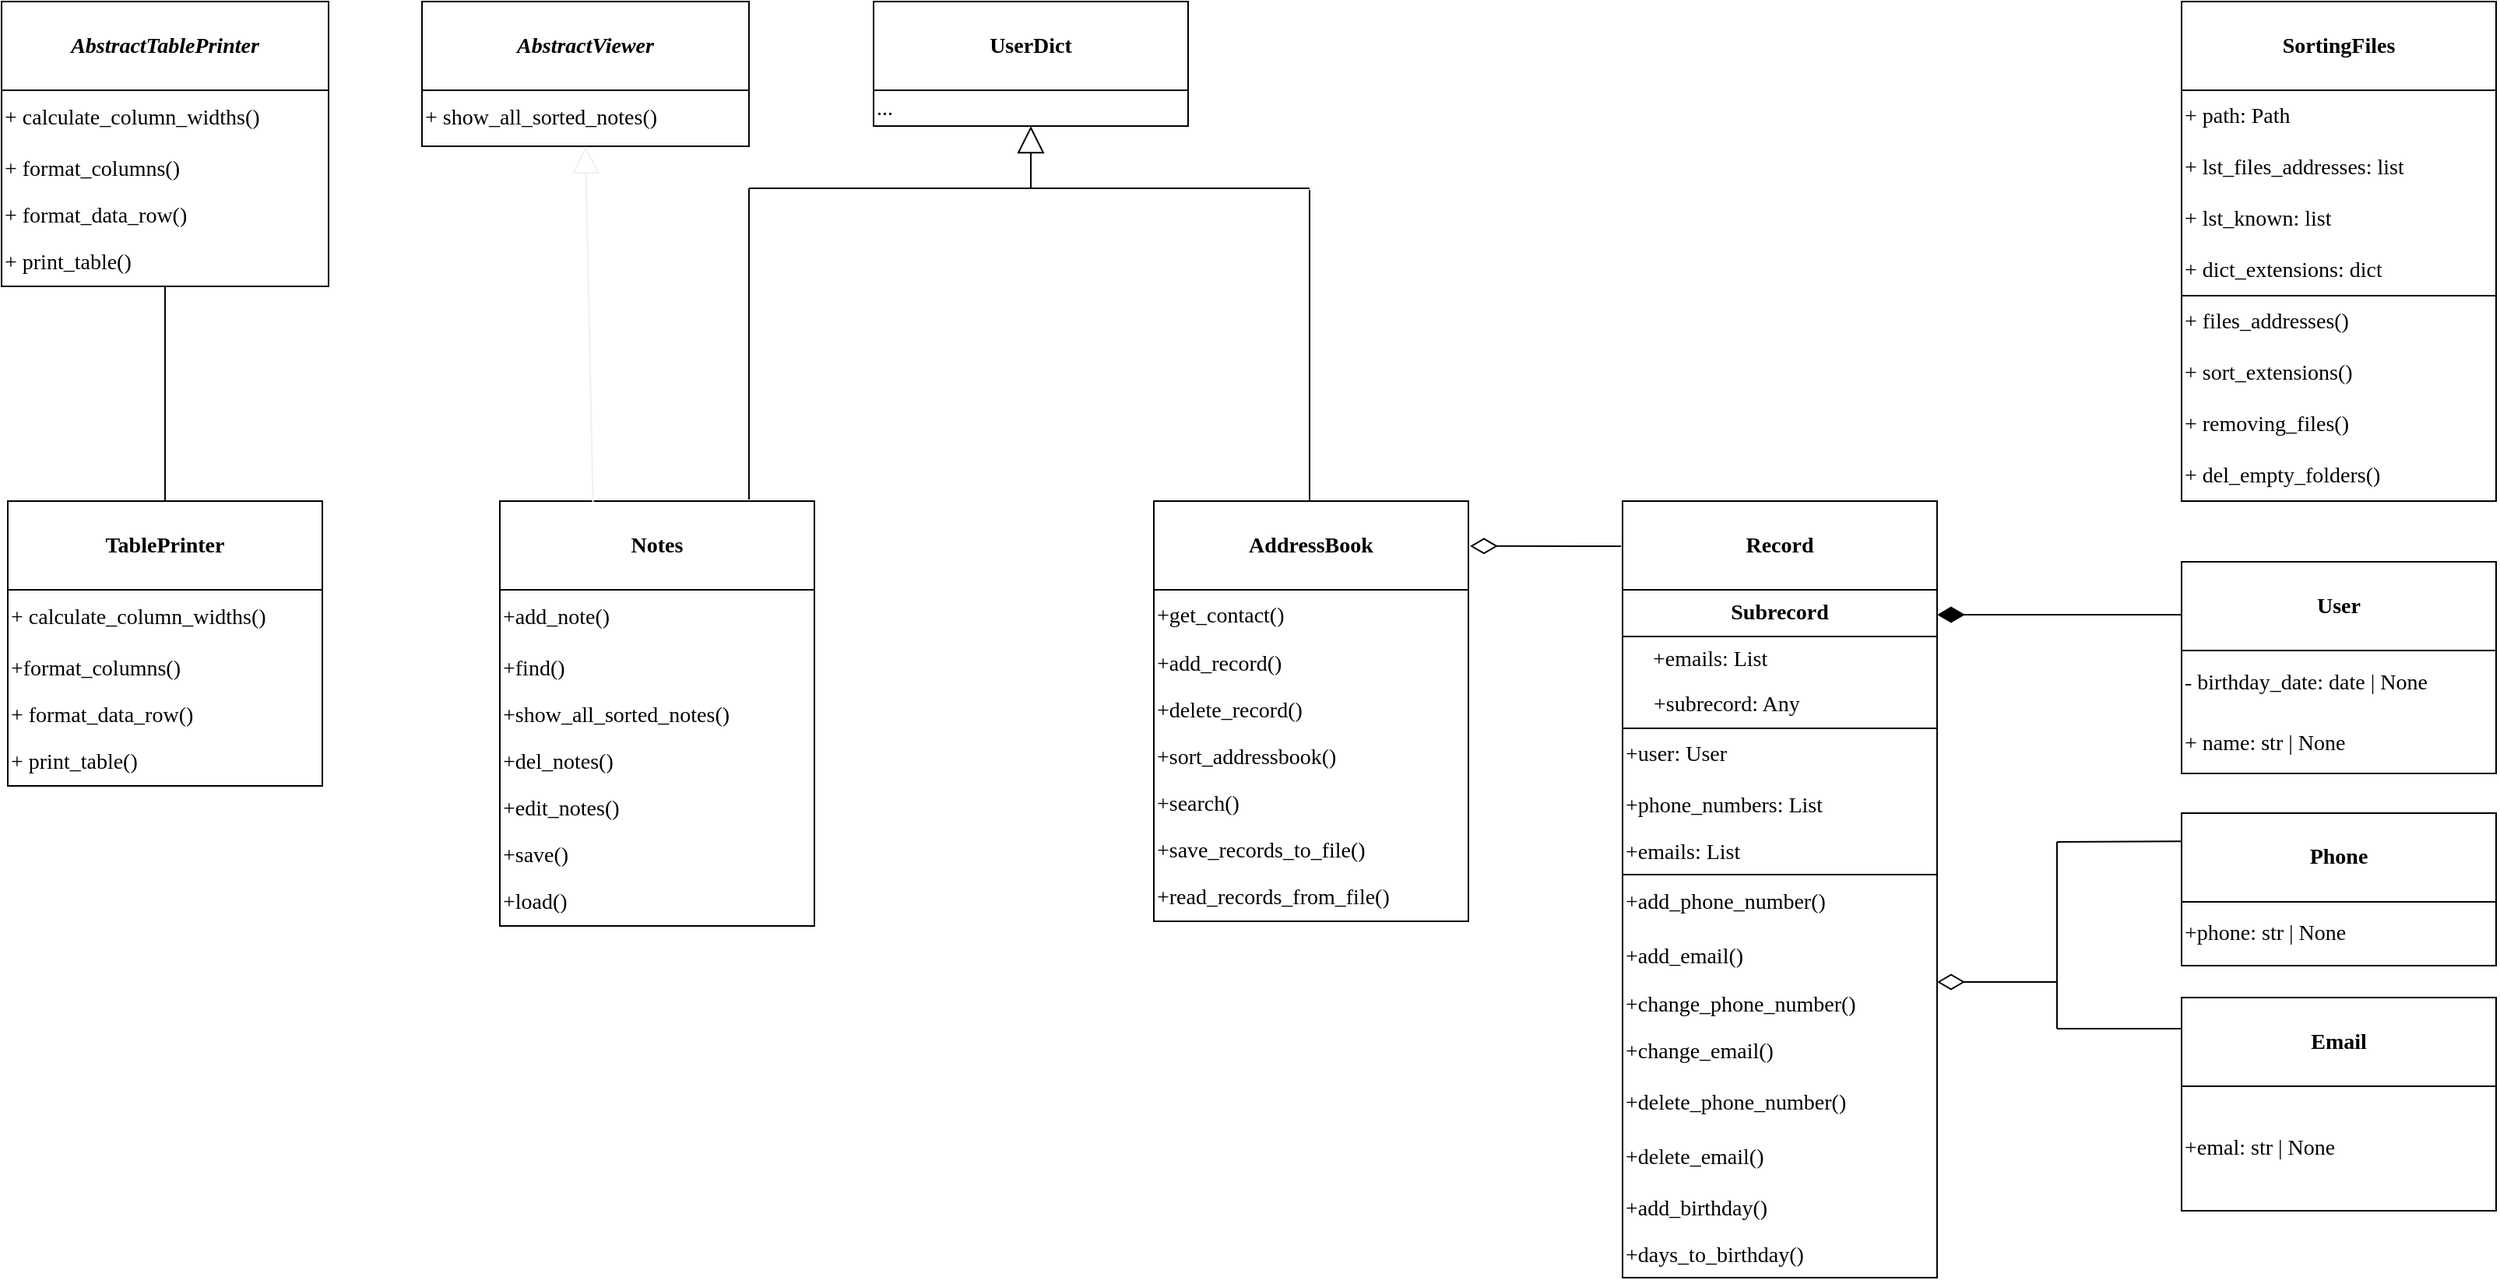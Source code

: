 <mxfile version="21.5.0" type="device">
  <diagram name="Page-1" id="c4acf3e9-155e-7222-9cf6-157b1a14988f">
    <mxGraphModel dx="4249" dy="3427" grid="1" gridSize="10" guides="1" tooltips="1" connect="1" arrows="1" fold="1" page="1" pageScale="1" pageWidth="850" pageHeight="1100" background="none" math="0" shadow="0">
      <root>
        <mxCell id="0" />
        <mxCell id="1" parent="0" />
        <mxCell id="E7lHUV5NCX718kUmk5iU-2" value="Record" style="swimlane;childLayout=stackLayout;horizontal=1;startSize=57;horizontalStack=0;resizeParent=1;resizeParentMax=0;resizeLast=0;collapsible=1;marginBottom=0;whiteSpace=wrap;html=1;fontFamily=Times New Roman;fontSize=14;" parent="1" vertex="1">
          <mxGeometry x="-79" y="-1839" width="202" height="499" as="geometry">
            <mxRectangle x="-295" y="-533" width="87" height="57" as="alternateBounds" />
          </mxGeometry>
        </mxCell>
        <mxCell id="E7lHUV5NCX718kUmk5iU-3" value="Subrecord" style="swimlane;childLayout=stackLayout;horizontal=1;startSize=30;horizontalStack=0;resizeParent=1;resizeParentMax=0;resizeLast=0;collapsible=1;marginBottom=0;whiteSpace=wrap;html=1;fontFamily=Times New Roman;fontSize=14;" parent="E7lHUV5NCX718kUmk5iU-2" vertex="1">
          <mxGeometry y="57" width="202" height="89" as="geometry" />
        </mxCell>
        <mxCell id="E7lHUV5NCX718kUmk5iU-4" value="&amp;nbsp; &amp;nbsp; &amp;nbsp;+emails: List" style="text;strokeColor=none;fillColor=none;html=1;whiteSpace=wrap;verticalAlign=middle;overflow=hidden;fontFamily=Times New Roman;fontSize=14;" parent="E7lHUV5NCX718kUmk5iU-3" vertex="1">
          <mxGeometry y="30" width="202" height="29" as="geometry" />
        </mxCell>
        <mxCell id="E7lHUV5NCX718kUmk5iU-5" value="&amp;nbsp; &amp;nbsp; +subrecord: Any" style="text;strokeColor=none;fillColor=none;align=left;verticalAlign=middle;spacingLeft=4;spacingRight=4;overflow=hidden;points=[[0,0.5],[1,0.5]];portConstraint=eastwest;rotatable=0;whiteSpace=wrap;html=1;fontFamily=Times New Roman;fontSize=14;" parent="E7lHUV5NCX718kUmk5iU-3" vertex="1">
          <mxGeometry y="59" width="202" height="30" as="geometry" />
        </mxCell>
        <mxCell id="E7lHUV5NCX718kUmk5iU-6" value="+user: User" style="text;strokeColor=none;fillColor=none;html=1;whiteSpace=wrap;verticalAlign=middle;overflow=hidden;fontFamily=Times New Roman;fontSize=14;" parent="E7lHUV5NCX718kUmk5iU-2" vertex="1">
          <mxGeometry y="146" width="202" height="34" as="geometry" />
        </mxCell>
        <mxCell id="E7lHUV5NCX718kUmk5iU-7" value="+phone_numbers: List" style="text;strokeColor=none;fillColor=none;html=1;whiteSpace=wrap;verticalAlign=middle;overflow=hidden;fontFamily=Times New Roman;fontSize=14;" parent="E7lHUV5NCX718kUmk5iU-2" vertex="1">
          <mxGeometry y="180" width="202" height="31" as="geometry" />
        </mxCell>
        <mxCell id="E7lHUV5NCX718kUmk5iU-8" value="+emails: List" style="text;strokeColor=none;fillColor=none;html=1;whiteSpace=wrap;verticalAlign=middle;overflow=hidden;fontFamily=Times New Roman;fontSize=14;" parent="E7lHUV5NCX718kUmk5iU-2" vertex="1">
          <mxGeometry y="211" width="202" height="29" as="geometry" />
        </mxCell>
        <mxCell id="E7lHUV5NCX718kUmk5iU-10" value="+add_phone_number()" style="text;strokeColor=none;fillColor=none;html=1;whiteSpace=wrap;verticalAlign=middle;overflow=hidden;fontFamily=Times New Roman;fontSize=14;" parent="E7lHUV5NCX718kUmk5iU-2" vertex="1">
          <mxGeometry y="240" width="202" height="36" as="geometry" />
        </mxCell>
        <mxCell id="E7lHUV5NCX718kUmk5iU-11" value="+add_email()" style="text;strokeColor=none;fillColor=none;html=1;whiteSpace=wrap;verticalAlign=middle;overflow=hidden;fontFamily=Times New Roman;fontSize=14;" parent="E7lHUV5NCX718kUmk5iU-2" vertex="1">
          <mxGeometry y="276" width="202" height="33" as="geometry" />
        </mxCell>
        <mxCell id="E7lHUV5NCX718kUmk5iU-12" value="+change_phone_number()" style="text;strokeColor=none;fillColor=none;html=1;whiteSpace=wrap;verticalAlign=middle;overflow=hidden;fontFamily=Times New Roman;fontSize=14;" parent="E7lHUV5NCX718kUmk5iU-2" vertex="1">
          <mxGeometry y="309" width="202" height="29" as="geometry" />
        </mxCell>
        <mxCell id="E7lHUV5NCX718kUmk5iU-13" value="+change_email()" style="text;strokeColor=none;fillColor=none;html=1;whiteSpace=wrap;verticalAlign=middle;overflow=hidden;fontFamily=Times New Roman;fontSize=14;" parent="E7lHUV5NCX718kUmk5iU-2" vertex="1">
          <mxGeometry y="338" width="202" height="31" as="geometry" />
        </mxCell>
        <mxCell id="E7lHUV5NCX718kUmk5iU-14" value="+delete_phone_number()" style="text;strokeColor=none;fillColor=none;html=1;whiteSpace=wrap;verticalAlign=middle;overflow=hidden;fontFamily=Times New Roman;fontSize=14;" parent="E7lHUV5NCX718kUmk5iU-2" vertex="1">
          <mxGeometry y="369" width="202" height="35" as="geometry" />
        </mxCell>
        <mxCell id="E7lHUV5NCX718kUmk5iU-15" value="+delete_email()" style="text;strokeColor=none;fillColor=none;html=1;whiteSpace=wrap;verticalAlign=middle;overflow=hidden;fontFamily=Times New Roman;fontSize=14;" parent="E7lHUV5NCX718kUmk5iU-2" vertex="1">
          <mxGeometry y="404" width="202" height="36" as="geometry" />
        </mxCell>
        <mxCell id="E7lHUV5NCX718kUmk5iU-16" value="+add_birthday()" style="text;strokeColor=none;fillColor=none;html=1;whiteSpace=wrap;verticalAlign=middle;overflow=hidden;fontFamily=Times New Roman;fontSize=14;" parent="E7lHUV5NCX718kUmk5iU-2" vertex="1">
          <mxGeometry y="440" width="202" height="30" as="geometry" />
        </mxCell>
        <mxCell id="E7lHUV5NCX718kUmk5iU-17" value="+days_to_birthday()" style="text;strokeColor=none;fillColor=none;html=1;whiteSpace=wrap;verticalAlign=middle;overflow=hidden;fontFamily=Times New Roman;fontSize=14;" parent="E7lHUV5NCX718kUmk5iU-2" vertex="1">
          <mxGeometry y="470" width="202" height="29" as="geometry" />
        </mxCell>
        <mxCell id="E7lHUV5NCX718kUmk5iU-86" value="" style="endArrow=none;html=1;rounded=0;exitX=0;exitY=0;exitDx=0;exitDy=0;entryX=1;entryY=0;entryDx=0;entryDy=0;fontFamily=Times New Roman;fontSize=14;" parent="E7lHUV5NCX718kUmk5iU-2" source="E7lHUV5NCX718kUmk5iU-10" target="E7lHUV5NCX718kUmk5iU-10" edge="1">
          <mxGeometry width="50" height="50" relative="1" as="geometry">
            <mxPoint x="209" y="69" as="sourcePoint" />
            <mxPoint x="259" y="19" as="targetPoint" />
          </mxGeometry>
        </mxCell>
        <mxCell id="E7lHUV5NCX718kUmk5iU-18" value="AddressBook" style="swimlane;childLayout=stackLayout;horizontal=1;startSize=57;horizontalStack=0;resizeParent=1;resizeParentMax=0;resizeLast=0;collapsible=1;marginBottom=0;whiteSpace=wrap;html=1;fontFamily=Times New Roman;fontSize=14;" parent="1" vertex="1">
          <mxGeometry x="-380" y="-1839" width="202" height="270" as="geometry">
            <mxRectangle x="-295" y="-533" width="87" height="57" as="alternateBounds" />
          </mxGeometry>
        </mxCell>
        <mxCell id="E7lHUV5NCX718kUmk5iU-19" value="+get_contact()" style="text;strokeColor=none;fillColor=none;html=1;whiteSpace=wrap;verticalAlign=middle;overflow=hidden;fontFamily=Times New Roman;fontSize=14;" parent="E7lHUV5NCX718kUmk5iU-18" vertex="1">
          <mxGeometry y="57" width="202" height="33" as="geometry" />
        </mxCell>
        <mxCell id="E7lHUV5NCX718kUmk5iU-20" value="+add_record()" style="text;strokeColor=none;fillColor=none;html=1;whiteSpace=wrap;verticalAlign=middle;overflow=hidden;fontFamily=Times New Roman;fontSize=14;" parent="E7lHUV5NCX718kUmk5iU-18" vertex="1">
          <mxGeometry y="90" width="202" height="30" as="geometry" />
        </mxCell>
        <mxCell id="E7lHUV5NCX718kUmk5iU-21" value="+delete_record()" style="text;strokeColor=none;fillColor=none;html=1;whiteSpace=wrap;verticalAlign=middle;overflow=hidden;fontFamily=Times New Roman;fontSize=14;" parent="E7lHUV5NCX718kUmk5iU-18" vertex="1">
          <mxGeometry y="120" width="202" height="30" as="geometry" />
        </mxCell>
        <mxCell id="E7lHUV5NCX718kUmk5iU-22" value="+sort_addressbook()" style="text;strokeColor=none;fillColor=none;html=1;whiteSpace=wrap;verticalAlign=middle;overflow=hidden;fontFamily=Times New Roman;fontSize=14;" parent="E7lHUV5NCX718kUmk5iU-18" vertex="1">
          <mxGeometry y="150" width="202" height="30" as="geometry" />
        </mxCell>
        <mxCell id="E7lHUV5NCX718kUmk5iU-23" value="+search()" style="text;strokeColor=none;fillColor=none;html=1;whiteSpace=wrap;verticalAlign=middle;overflow=hidden;fontFamily=Times New Roman;fontSize=14;" parent="E7lHUV5NCX718kUmk5iU-18" vertex="1">
          <mxGeometry y="180" width="202" height="30" as="geometry" />
        </mxCell>
        <mxCell id="E7lHUV5NCX718kUmk5iU-24" value="+save_records_to_file()" style="text;strokeColor=none;fillColor=none;html=1;whiteSpace=wrap;verticalAlign=middle;overflow=hidden;fontFamily=Times New Roman;fontSize=14;" parent="E7lHUV5NCX718kUmk5iU-18" vertex="1">
          <mxGeometry y="210" width="202" height="30" as="geometry" />
        </mxCell>
        <mxCell id="E7lHUV5NCX718kUmk5iU-25" value="+read_records_from_file()" style="text;strokeColor=none;fillColor=none;html=1;whiteSpace=wrap;verticalAlign=middle;overflow=hidden;fontFamily=Times New Roman;fontSize=14;" parent="E7lHUV5NCX718kUmk5iU-18" vertex="1">
          <mxGeometry y="240" width="202" height="30" as="geometry" />
        </mxCell>
        <mxCell id="E7lHUV5NCX718kUmk5iU-26" value="Email" style="swimlane;childLayout=stackLayout;horizontal=1;startSize=57;horizontalStack=0;resizeParent=1;resizeParentMax=0;resizeLast=0;collapsible=1;marginBottom=0;whiteSpace=wrap;html=1;fontFamily=Times New Roman;fontSize=14;" parent="1" vertex="1">
          <mxGeometry x="280" y="-1520" width="202" height="137" as="geometry">
            <mxRectangle x="-295" y="-533" width="87" height="57" as="alternateBounds" />
          </mxGeometry>
        </mxCell>
        <mxCell id="E7lHUV5NCX718kUmk5iU-27" value="+emal: str | None" style="text;strokeColor=none;fillColor=none;html=1;whiteSpace=wrap;verticalAlign=middle;overflow=hidden;fontFamily=Times New Roman;fontSize=14;" parent="E7lHUV5NCX718kUmk5iU-26" vertex="1">
          <mxGeometry y="57" width="202" height="80" as="geometry" />
        </mxCell>
        <mxCell id="E7lHUV5NCX718kUmk5iU-28" value="User" style="swimlane;childLayout=stackLayout;horizontal=1;startSize=57;horizontalStack=0;resizeParent=1;resizeParentMax=0;resizeLast=0;collapsible=1;marginBottom=0;whiteSpace=wrap;html=1;fontFamily=Times New Roman;fontSize=14;" parent="1" vertex="1">
          <mxGeometry x="280" y="-1800" width="202" height="136" as="geometry">
            <mxRectangle x="-295" y="-533" width="87" height="57" as="alternateBounds" />
          </mxGeometry>
        </mxCell>
        <mxCell id="E7lHUV5NCX718kUmk5iU-29" value="- birthday_date: date | None" style="text;strokeColor=none;fillColor=none;html=1;whiteSpace=wrap;verticalAlign=middle;overflow=hidden;fontFamily=Times New Roman;fontSize=14;" parent="E7lHUV5NCX718kUmk5iU-28" vertex="1">
          <mxGeometry y="57" width="202" height="41" as="geometry" />
        </mxCell>
        <mxCell id="E7lHUV5NCX718kUmk5iU-30" value="+ name: str | None" style="text;strokeColor=none;fillColor=none;html=1;whiteSpace=wrap;verticalAlign=middle;overflow=hidden;fontFamily=Times New Roman;fontSize=14;" parent="E7lHUV5NCX718kUmk5iU-28" vertex="1">
          <mxGeometry y="98" width="202" height="38" as="geometry" />
        </mxCell>
        <mxCell id="E7lHUV5NCX718kUmk5iU-31" value="Phone" style="swimlane;childLayout=stackLayout;horizontal=1;startSize=57;horizontalStack=0;resizeParent=1;resizeParentMax=0;resizeLast=0;collapsible=1;marginBottom=0;whiteSpace=wrap;html=1;fontFamily=Times New Roman;fontSize=14;" parent="1" vertex="1">
          <mxGeometry x="280" y="-1638.5" width="202" height="98" as="geometry">
            <mxRectangle x="-295" y="-533" width="87" height="57" as="alternateBounds" />
          </mxGeometry>
        </mxCell>
        <mxCell id="E7lHUV5NCX718kUmk5iU-32" value="+phone: str | None" style="text;strokeColor=none;fillColor=none;html=1;whiteSpace=wrap;verticalAlign=middle;overflow=hidden;fontFamily=Times New Roman;fontSize=14;" parent="E7lHUV5NCX718kUmk5iU-31" vertex="1">
          <mxGeometry y="57" width="202" height="41" as="geometry" />
        </mxCell>
        <mxCell id="E7lHUV5NCX718kUmk5iU-42" value="Notes" style="swimlane;childLayout=stackLayout;horizontal=1;startSize=57;horizontalStack=0;resizeParent=1;resizeParentMax=0;resizeLast=0;collapsible=1;marginBottom=0;whiteSpace=wrap;html=1;fontFamily=Times New Roman;fontSize=14;" parent="1" vertex="1">
          <mxGeometry x="-800" y="-1839" width="202" height="273" as="geometry">
            <mxRectangle x="-295" y="-533" width="87" height="57" as="alternateBounds" />
          </mxGeometry>
        </mxCell>
        <mxCell id="E7lHUV5NCX718kUmk5iU-43" value="+add_note()" style="text;strokeColor=none;fillColor=none;html=1;whiteSpace=wrap;verticalAlign=middle;overflow=hidden;fontFamily=Times New Roman;fontSize=14;" parent="E7lHUV5NCX718kUmk5iU-42" vertex="1">
          <mxGeometry y="57" width="202" height="36" as="geometry" />
        </mxCell>
        <mxCell id="E7lHUV5NCX718kUmk5iU-44" value="+find()" style="text;strokeColor=none;fillColor=none;html=1;whiteSpace=wrap;verticalAlign=middle;overflow=hidden;fontFamily=Times New Roman;fontSize=14;" parent="E7lHUV5NCX718kUmk5iU-42" vertex="1">
          <mxGeometry y="93" width="202" height="30" as="geometry" />
        </mxCell>
        <mxCell id="E7lHUV5NCX718kUmk5iU-45" value="+show_all_sorted_notes()" style="text;strokeColor=none;fillColor=none;html=1;whiteSpace=wrap;verticalAlign=middle;overflow=hidden;fontFamily=Times New Roman;fontSize=14;" parent="E7lHUV5NCX718kUmk5iU-42" vertex="1">
          <mxGeometry y="123" width="202" height="30" as="geometry" />
        </mxCell>
        <mxCell id="E7lHUV5NCX718kUmk5iU-46" value="+del_notes()" style="text;strokeColor=none;fillColor=none;html=1;whiteSpace=wrap;verticalAlign=middle;overflow=hidden;fontFamily=Times New Roman;fontSize=14;" parent="E7lHUV5NCX718kUmk5iU-42" vertex="1">
          <mxGeometry y="153" width="202" height="30" as="geometry" />
        </mxCell>
        <mxCell id="E7lHUV5NCX718kUmk5iU-47" value="+edit_notes()" style="text;strokeColor=none;fillColor=none;html=1;whiteSpace=wrap;verticalAlign=middle;overflow=hidden;fontFamily=Times New Roman;fontSize=14;" parent="E7lHUV5NCX718kUmk5iU-42" vertex="1">
          <mxGeometry y="183" width="202" height="30" as="geometry" />
        </mxCell>
        <mxCell id="E7lHUV5NCX718kUmk5iU-48" value="+save()" style="text;strokeColor=none;fillColor=none;html=1;whiteSpace=wrap;verticalAlign=middle;overflow=hidden;fontFamily=Times New Roman;fontSize=14;" parent="E7lHUV5NCX718kUmk5iU-42" vertex="1">
          <mxGeometry y="213" width="202" height="30" as="geometry" />
        </mxCell>
        <mxCell id="E7lHUV5NCX718kUmk5iU-49" value="+load()" style="text;strokeColor=none;fillColor=none;html=1;whiteSpace=wrap;verticalAlign=middle;overflow=hidden;fontFamily=Times New Roman;fontSize=14;" parent="E7lHUV5NCX718kUmk5iU-42" vertex="1">
          <mxGeometry y="243" width="202" height="30" as="geometry" />
        </mxCell>
        <mxCell id="E7lHUV5NCX718kUmk5iU-51" value="SortingFiles" style="swimlane;childLayout=stackLayout;horizontal=1;startSize=57;horizontalStack=0;resizeParent=1;resizeParentMax=0;resizeLast=0;collapsible=1;marginBottom=0;whiteSpace=wrap;html=1;fontFamily=Times New Roman;fontSize=14;" parent="1" vertex="1">
          <mxGeometry x="280" y="-2160" width="202" height="321" as="geometry">
            <mxRectangle x="-295" y="-533" width="87" height="57" as="alternateBounds" />
          </mxGeometry>
        </mxCell>
        <mxCell id="E7lHUV5NCX718kUmk5iU-52" value="+ path: Path" style="text;strokeColor=none;fillColor=none;html=1;whiteSpace=wrap;verticalAlign=middle;overflow=hidden;fontFamily=Times New Roman;fontSize=14;" parent="E7lHUV5NCX718kUmk5iU-51" vertex="1">
          <mxGeometry y="57" width="202" height="33" as="geometry" />
        </mxCell>
        <mxCell id="E7lHUV5NCX718kUmk5iU-53" value="+ lst_files_addresses: list" style="text;strokeColor=none;fillColor=none;html=1;whiteSpace=wrap;verticalAlign=middle;overflow=hidden;fontFamily=Times New Roman;fontSize=14;" parent="E7lHUV5NCX718kUmk5iU-51" vertex="1">
          <mxGeometry y="90" width="202" height="33" as="geometry" />
        </mxCell>
        <mxCell id="E7lHUV5NCX718kUmk5iU-54" value="+ lst_known: list" style="text;strokeColor=none;fillColor=none;html=1;whiteSpace=wrap;verticalAlign=middle;overflow=hidden;fontFamily=Times New Roman;fontSize=14;" parent="E7lHUV5NCX718kUmk5iU-51" vertex="1">
          <mxGeometry y="123" width="202" height="33" as="geometry" />
        </mxCell>
        <mxCell id="E7lHUV5NCX718kUmk5iU-55" value="+ dict_extensions: dict" style="text;strokeColor=none;fillColor=none;html=1;whiteSpace=wrap;verticalAlign=middle;overflow=hidden;fontFamily=Times New Roman;fontSize=14;" parent="E7lHUV5NCX718kUmk5iU-51" vertex="1">
          <mxGeometry y="156" width="202" height="33" as="geometry" />
        </mxCell>
        <mxCell id="E7lHUV5NCX718kUmk5iU-56" value="+ files_addresses()" style="text;strokeColor=none;fillColor=none;html=1;whiteSpace=wrap;verticalAlign=middle;overflow=hidden;fontFamily=Times New Roman;fontSize=14;" parent="E7lHUV5NCX718kUmk5iU-51" vertex="1">
          <mxGeometry y="189" width="202" height="33" as="geometry" />
        </mxCell>
        <mxCell id="E7lHUV5NCX718kUmk5iU-57" value="+ sort_extensions()" style="text;strokeColor=none;fillColor=none;html=1;whiteSpace=wrap;verticalAlign=middle;overflow=hidden;fontFamily=Times New Roman;fontSize=14;" parent="E7lHUV5NCX718kUmk5iU-51" vertex="1">
          <mxGeometry y="222" width="202" height="33" as="geometry" />
        </mxCell>
        <mxCell id="E7lHUV5NCX718kUmk5iU-58" value="+ removing_files()" style="text;strokeColor=none;fillColor=none;html=1;whiteSpace=wrap;verticalAlign=middle;overflow=hidden;fontFamily=Times New Roman;fontSize=14;" parent="E7lHUV5NCX718kUmk5iU-51" vertex="1">
          <mxGeometry y="255" width="202" height="33" as="geometry" />
        </mxCell>
        <mxCell id="E7lHUV5NCX718kUmk5iU-59" value="+ del_empty_folders()" style="text;strokeColor=none;fillColor=none;html=1;whiteSpace=wrap;verticalAlign=middle;overflow=hidden;fontFamily=Times New Roman;fontSize=14;" parent="E7lHUV5NCX718kUmk5iU-51" vertex="1">
          <mxGeometry y="288" width="202" height="33" as="geometry" />
        </mxCell>
        <mxCell id="E7lHUV5NCX718kUmk5iU-85" value="" style="endArrow=none;html=1;rounded=0;entryX=1;entryY=0;entryDx=0;entryDy=0;exitX=0;exitY=0;exitDx=0;exitDy=0;fontFamily=Times New Roman;fontSize=14;" parent="E7lHUV5NCX718kUmk5iU-51" source="E7lHUV5NCX718kUmk5iU-56" target="E7lHUV5NCX718kUmk5iU-56" edge="1">
          <mxGeometry width="50" height="50" relative="1" as="geometry">
            <mxPoint x="-510" y="380" as="sourcePoint" />
            <mxPoint x="-460" y="330" as="targetPoint" />
          </mxGeometry>
        </mxCell>
        <mxCell id="E7lHUV5NCX718kUmk5iU-63" value="UserDict" style="swimlane;childLayout=stackLayout;horizontal=1;startSize=57;horizontalStack=0;resizeParent=1;resizeParentMax=0;resizeLast=0;collapsible=1;marginBottom=0;whiteSpace=wrap;html=1;fontFamily=Times New Roman;fontSize=14;" parent="1" vertex="1">
          <mxGeometry x="-560" y="-2160" width="202" height="80" as="geometry">
            <mxRectangle x="-295" y="-533" width="87" height="57" as="alternateBounds" />
          </mxGeometry>
        </mxCell>
        <mxCell id="E7lHUV5NCX718kUmk5iU-64" value="..." style="text;strokeColor=none;fillColor=none;html=1;whiteSpace=wrap;verticalAlign=middle;overflow=hidden;fontFamily=Times New Roman;fontSize=14;" parent="E7lHUV5NCX718kUmk5iU-63" vertex="1">
          <mxGeometry y="57" width="202" height="23" as="geometry" />
        </mxCell>
        <mxCell id="E7lHUV5NCX718kUmk5iU-73" value="" style="endArrow=block;html=1;rounded=0;entryX=0.5;entryY=1;entryDx=0;entryDy=0;endFill=0;fontFamily=Times New Roman;fontSize=14;endSize=15;" parent="1" edge="1">
          <mxGeometry width="50" height="50" relative="1" as="geometry">
            <mxPoint x="-459" y="-2040" as="sourcePoint" />
            <mxPoint x="-459" y="-2080" as="targetPoint" />
          </mxGeometry>
        </mxCell>
        <mxCell id="E7lHUV5NCX718kUmk5iU-74" value="" style="endArrow=none;html=1;rounded=0;fontFamily=Times New Roman;fontSize=14;" parent="1" edge="1">
          <mxGeometry width="50" height="50" relative="1" as="geometry">
            <mxPoint x="-640" y="-2040" as="sourcePoint" />
            <mxPoint x="-280" y="-2040" as="targetPoint" />
          </mxGeometry>
        </mxCell>
        <mxCell id="E7lHUV5NCX718kUmk5iU-75" value="" style="endArrow=none;html=1;rounded=0;endFill=0;fontFamily=Times New Roman;fontSize=14;" parent="1" edge="1">
          <mxGeometry width="50" height="50" relative="1" as="geometry">
            <mxPoint x="-640" y="-2040" as="sourcePoint" />
            <mxPoint x="-640" y="-1840" as="targetPoint" />
          </mxGeometry>
        </mxCell>
        <mxCell id="E7lHUV5NCX718kUmk5iU-76" value="" style="endArrow=none;html=1;rounded=0;endFill=0;fontFamily=Times New Roman;fontSize=14;" parent="1" edge="1">
          <mxGeometry width="50" height="50" relative="1" as="geometry">
            <mxPoint x="-280" y="-2039" as="sourcePoint" />
            <mxPoint x="-280" y="-1839" as="targetPoint" />
          </mxGeometry>
        </mxCell>
        <mxCell id="E7lHUV5NCX718kUmk5iU-78" value="" style="endArrow=none;html=1;rounded=0;entryX=0;entryY=0.25;entryDx=0;entryDy=0;exitX=1;exitY=0.18;exitDx=0;exitDy=0;exitPerimeter=0;startArrow=diamondThin;startFill=1;endSize=6;strokeWidth=1;sourcePerimeterSpacing=0;targetPerimeterSpacing=0;startSize=15;fontFamily=Times New Roman;fontSize=14;" parent="1" source="E7lHUV5NCX718kUmk5iU-3" target="E7lHUV5NCX718kUmk5iU-28" edge="1">
          <mxGeometry width="50" height="50" relative="1" as="geometry">
            <mxPoint x="130" y="-1766" as="sourcePoint" />
            <mxPoint x="-160" y="-1650" as="targetPoint" />
          </mxGeometry>
        </mxCell>
        <mxCell id="E7lHUV5NCX718kUmk5iU-79" value="" style="endArrow=diamondThin;html=1;rounded=0;entryX=1;entryY=0;entryDx=0;entryDy=0;startArrow=none;startFill=0;endFill=0;endSize=15;fontFamily=Times New Roman;fontSize=14;" parent="1" target="E7lHUV5NCX718kUmk5iU-12" edge="1">
          <mxGeometry width="50" height="50" relative="1" as="geometry">
            <mxPoint x="200" y="-1530" as="sourcePoint" />
            <mxPoint x="-160" y="-1650" as="targetPoint" />
          </mxGeometry>
        </mxCell>
        <mxCell id="E7lHUV5NCX718kUmk5iU-80" value="" style="endArrow=none;html=1;rounded=0;fontFamily=Times New Roman;fontSize=14;" parent="1" edge="1">
          <mxGeometry width="50" height="50" relative="1" as="geometry">
            <mxPoint x="200" y="-1500" as="sourcePoint" />
            <mxPoint x="200" y="-1620" as="targetPoint" />
          </mxGeometry>
        </mxCell>
        <mxCell id="E7lHUV5NCX718kUmk5iU-82" value="" style="endArrow=none;html=1;rounded=0;entryX=0;entryY=0.185;entryDx=0;entryDy=0;entryPerimeter=0;fontFamily=Times New Roman;fontSize=14;" parent="1" target="E7lHUV5NCX718kUmk5iU-31" edge="1">
          <mxGeometry width="50" height="50" relative="1" as="geometry">
            <mxPoint x="200" y="-1620" as="sourcePoint" />
            <mxPoint x="-160" y="-1650" as="targetPoint" />
          </mxGeometry>
        </mxCell>
        <mxCell id="E7lHUV5NCX718kUmk5iU-83" value="" style="endArrow=none;html=1;rounded=0;entryX=-0.005;entryY=0.168;entryDx=0;entryDy=0;entryPerimeter=0;fontFamily=Times New Roman;fontSize=14;" parent="1" edge="1">
          <mxGeometry width="50" height="50" relative="1" as="geometry">
            <mxPoint x="200" y="-1500" as="sourcePoint" />
            <mxPoint x="280" y="-1500" as="targetPoint" />
          </mxGeometry>
        </mxCell>
        <mxCell id="E7lHUV5NCX718kUmk5iU-84" value="" style="endArrow=none;html=1;rounded=0;exitX=1.005;exitY=0.107;exitDx=0;exitDy=0;exitPerimeter=0;endFill=0;startArrow=diamondThin;startFill=0;endSize=6;startSize=15;fontFamily=Times New Roman;fontSize=14;" parent="1" source="E7lHUV5NCX718kUmk5iU-18" edge="1">
          <mxGeometry width="50" height="50" relative="1" as="geometry">
            <mxPoint x="130" y="-1670" as="sourcePoint" />
            <mxPoint x="-80" y="-1810" as="targetPoint" />
          </mxGeometry>
        </mxCell>
        <mxCell id="19ckVRKTs-snAMcdDLps-1" value="TablePrinter" style="swimlane;childLayout=stackLayout;horizontal=1;startSize=57;horizontalStack=0;resizeParent=1;resizeParentMax=0;resizeLast=0;collapsible=1;marginBottom=0;whiteSpace=wrap;html=1;fontFamily=Times New Roman;fontSize=14;" vertex="1" parent="1">
          <mxGeometry x="-1116" y="-1839" width="202" height="183" as="geometry">
            <mxRectangle x="-295" y="-533" width="87" height="57" as="alternateBounds" />
          </mxGeometry>
        </mxCell>
        <mxCell id="19ckVRKTs-snAMcdDLps-2" value="+ calculate_column_widths&lt;span style=&quot;background-color: initial;&quot;&gt;()&lt;/span&gt;" style="text;strokeColor=none;fillColor=none;html=1;whiteSpace=wrap;verticalAlign=middle;overflow=hidden;fontFamily=Times New Roman;fontSize=14;" vertex="1" parent="19ckVRKTs-snAMcdDLps-1">
          <mxGeometry y="57" width="202" height="36" as="geometry" />
        </mxCell>
        <mxCell id="19ckVRKTs-snAMcdDLps-3" value="    +format_columns&lt;span style=&quot;background-color: initial;&quot;&gt;()&lt;/span&gt;" style="text;strokeColor=none;fillColor=none;html=1;whiteSpace=wrap;verticalAlign=middle;overflow=hidden;fontFamily=Times New Roman;fontSize=14;" vertex="1" parent="19ckVRKTs-snAMcdDLps-1">
          <mxGeometry y="93" width="202" height="30" as="geometry" />
        </mxCell>
        <mxCell id="19ckVRKTs-snAMcdDLps-4" value="+ format_data_row&lt;span style=&quot;background-color: initial;&quot;&gt;()&lt;/span&gt;" style="text;strokeColor=none;fillColor=none;html=1;whiteSpace=wrap;verticalAlign=middle;overflow=hidden;fontFamily=Times New Roman;fontSize=14;" vertex="1" parent="19ckVRKTs-snAMcdDLps-1">
          <mxGeometry y="123" width="202" height="30" as="geometry" />
        </mxCell>
        <mxCell id="19ckVRKTs-snAMcdDLps-5" value="+ print_table&lt;span style=&quot;background-color: initial;&quot;&gt;()&lt;/span&gt;" style="text;strokeColor=none;fillColor=none;html=1;whiteSpace=wrap;verticalAlign=middle;overflow=hidden;fontFamily=Times New Roman;fontSize=14;" vertex="1" parent="19ckVRKTs-snAMcdDLps-1">
          <mxGeometry y="153" width="202" height="30" as="geometry" />
        </mxCell>
        <mxCell id="19ckVRKTs-snAMcdDLps-9" value="&lt;i&gt;AbstractTablePrinter&lt;/i&gt;" style="swimlane;childLayout=stackLayout;horizontal=1;startSize=57;horizontalStack=0;resizeParent=1;resizeParentMax=0;resizeLast=0;collapsible=1;marginBottom=0;whiteSpace=wrap;html=1;fontFamily=Times New Roman;fontSize=14;" vertex="1" parent="1">
          <mxGeometry x="-1120" y="-2160" width="210" height="183" as="geometry">
            <mxRectangle x="-295" y="-533" width="87" height="57" as="alternateBounds" />
          </mxGeometry>
        </mxCell>
        <mxCell id="19ckVRKTs-snAMcdDLps-10" value="+ calculate_column_widths()" style="text;strokeColor=none;fillColor=none;html=1;whiteSpace=wrap;verticalAlign=middle;overflow=hidden;fontFamily=Times New Roman;fontSize=14;" vertex="1" parent="19ckVRKTs-snAMcdDLps-9">
          <mxGeometry y="57" width="210" height="36" as="geometry" />
        </mxCell>
        <mxCell id="19ckVRKTs-snAMcdDLps-11" value="+ format_columns()" style="text;strokeColor=none;fillColor=none;html=1;whiteSpace=wrap;verticalAlign=middle;overflow=hidden;fontFamily=Times New Roman;fontSize=14;" vertex="1" parent="19ckVRKTs-snAMcdDLps-9">
          <mxGeometry y="93" width="210" height="30" as="geometry" />
        </mxCell>
        <mxCell id="19ckVRKTs-snAMcdDLps-12" value="+ format_data_row()" style="text;strokeColor=none;fillColor=none;html=1;whiteSpace=wrap;verticalAlign=middle;overflow=hidden;fontFamily=Times New Roman;fontSize=14;" vertex="1" parent="19ckVRKTs-snAMcdDLps-9">
          <mxGeometry y="123" width="210" height="30" as="geometry" />
        </mxCell>
        <mxCell id="19ckVRKTs-snAMcdDLps-13" value="+ print_table()" style="text;strokeColor=none;fillColor=none;html=1;whiteSpace=wrap;verticalAlign=middle;overflow=hidden;fontFamily=Times New Roman;fontSize=14;" vertex="1" parent="19ckVRKTs-snAMcdDLps-9">
          <mxGeometry y="153" width="210" height="30" as="geometry" />
        </mxCell>
        <mxCell id="19ckVRKTs-snAMcdDLps-18" value="" style="endArrow=none;html=1;rounded=0;entryX=0.5;entryY=0;entryDx=0;entryDy=0;exitX=0.5;exitY=1;exitDx=0;exitDy=0;" edge="1" parent="1" source="19ckVRKTs-snAMcdDLps-13" target="19ckVRKTs-snAMcdDLps-1">
          <mxGeometry width="50" height="50" relative="1" as="geometry">
            <mxPoint x="-560" y="-1760" as="sourcePoint" />
            <mxPoint x="-510" y="-1810" as="targetPoint" />
          </mxGeometry>
        </mxCell>
        <mxCell id="19ckVRKTs-snAMcdDLps-19" value="&lt;i&gt;AbstractViewer&lt;/i&gt;" style="swimlane;childLayout=stackLayout;horizontal=1;startSize=57;horizontalStack=0;resizeParent=1;resizeParentMax=0;resizeLast=0;collapsible=1;marginBottom=0;whiteSpace=wrap;html=1;fontFamily=Times New Roman;fontSize=14;" vertex="1" parent="1">
          <mxGeometry x="-850" y="-2160" width="210" height="93" as="geometry">
            <mxRectangle x="-295" y="-533" width="87" height="57" as="alternateBounds" />
          </mxGeometry>
        </mxCell>
        <mxCell id="19ckVRKTs-snAMcdDLps-20" value="+&amp;nbsp;show_all_sorted_notes&lt;span style=&quot;background-color: initial;&quot;&gt;()&lt;/span&gt;" style="text;strokeColor=none;fillColor=none;html=1;whiteSpace=wrap;verticalAlign=middle;overflow=hidden;fontFamily=Times New Roman;fontSize=14;" vertex="1" parent="19ckVRKTs-snAMcdDLps-19">
          <mxGeometry y="57" width="210" height="36" as="geometry" />
        </mxCell>
        <mxCell id="19ckVRKTs-snAMcdDLps-24" value="" style="endArrow=block;html=1;rounded=0;entryX=0.5;entryY=1;entryDx=0;entryDy=0;exitX=0.296;exitY=0.002;exitDx=0;exitDy=0;exitPerimeter=0;endFill=0;strokeColor=#F0F0F0;endSize=15;" edge="1" parent="1" source="E7lHUV5NCX718kUmk5iU-42" target="19ckVRKTs-snAMcdDLps-20">
          <mxGeometry width="50" height="50" relative="1" as="geometry">
            <mxPoint x="-560" y="-1790" as="sourcePoint" />
            <mxPoint x="-510" y="-1840" as="targetPoint" />
          </mxGeometry>
        </mxCell>
      </root>
    </mxGraphModel>
  </diagram>
</mxfile>
